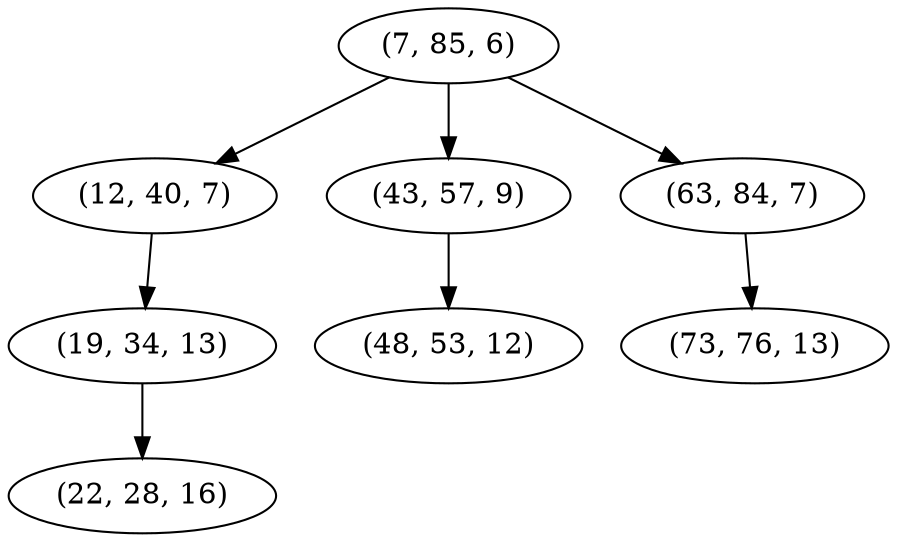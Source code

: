 digraph tree {
    "(7, 85, 6)";
    "(12, 40, 7)";
    "(19, 34, 13)";
    "(22, 28, 16)";
    "(43, 57, 9)";
    "(48, 53, 12)";
    "(63, 84, 7)";
    "(73, 76, 13)";
    "(7, 85, 6)" -> "(12, 40, 7)";
    "(7, 85, 6)" -> "(43, 57, 9)";
    "(7, 85, 6)" -> "(63, 84, 7)";
    "(12, 40, 7)" -> "(19, 34, 13)";
    "(19, 34, 13)" -> "(22, 28, 16)";
    "(43, 57, 9)" -> "(48, 53, 12)";
    "(63, 84, 7)" -> "(73, 76, 13)";
}
